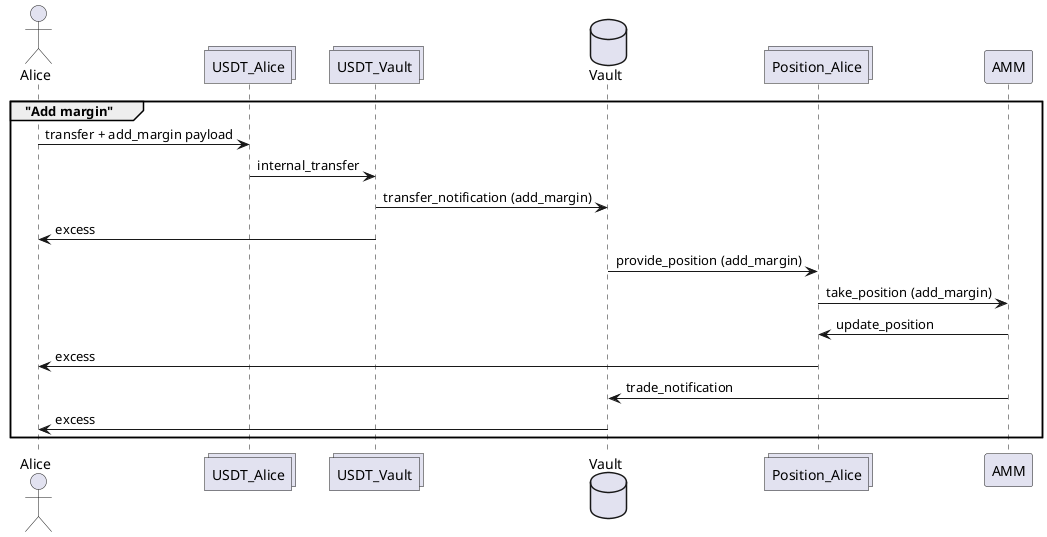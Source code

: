 @startuml Position Operations
actor Alice

collections USDT_Alice
collections USDT_Vault

database    Vault

collections Position_Alice

participant AMM


group "Add margin"

Alice -> USDT_Alice : transfer + add_margin payload
USDT_Alice -> USDT_Vault : internal_transfer
USDT_Vault -> Vault : transfer_notification (add_margin)
USDT_Vault -> Alice : excess
Vault -> Position_Alice : provide_position (add_margin)
Position_Alice -> AMM : take_position (add_margin)
AMM -> Position_Alice : update_position
Position_Alice -> Alice : excess
AMM -> Vault : trade_notification
Vault -> Alice : excess

end


@enduml